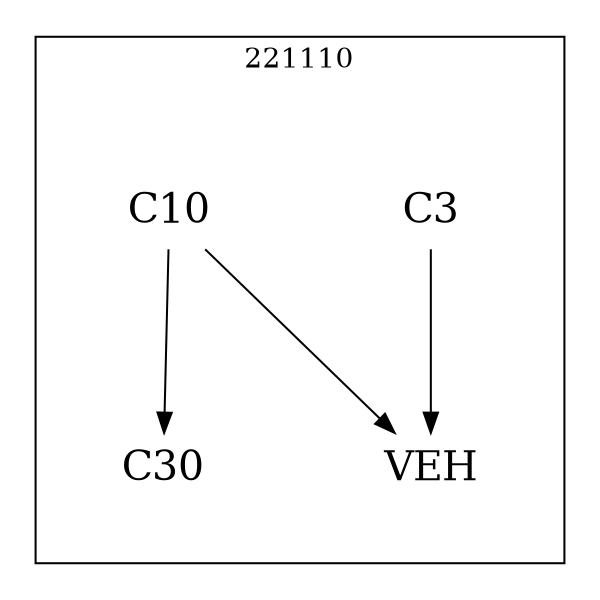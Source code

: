 strict digraph DAGS {
	size = "4,4!" ; ratio ="fill"; subgraph cluster_0{
			labeldoc = "t";
			label = "221110";node	[label= VEH, shape = plaintext, fontsize=20] VEH;node	[label= C3, shape = plaintext, fontsize=20] C3;node	[label= C10, shape = plaintext, fontsize=20] C10;node	[label= C30, shape = plaintext, fontsize=20] C30;
C3->VEH;
C10->VEH;
C10->C30;
	}}